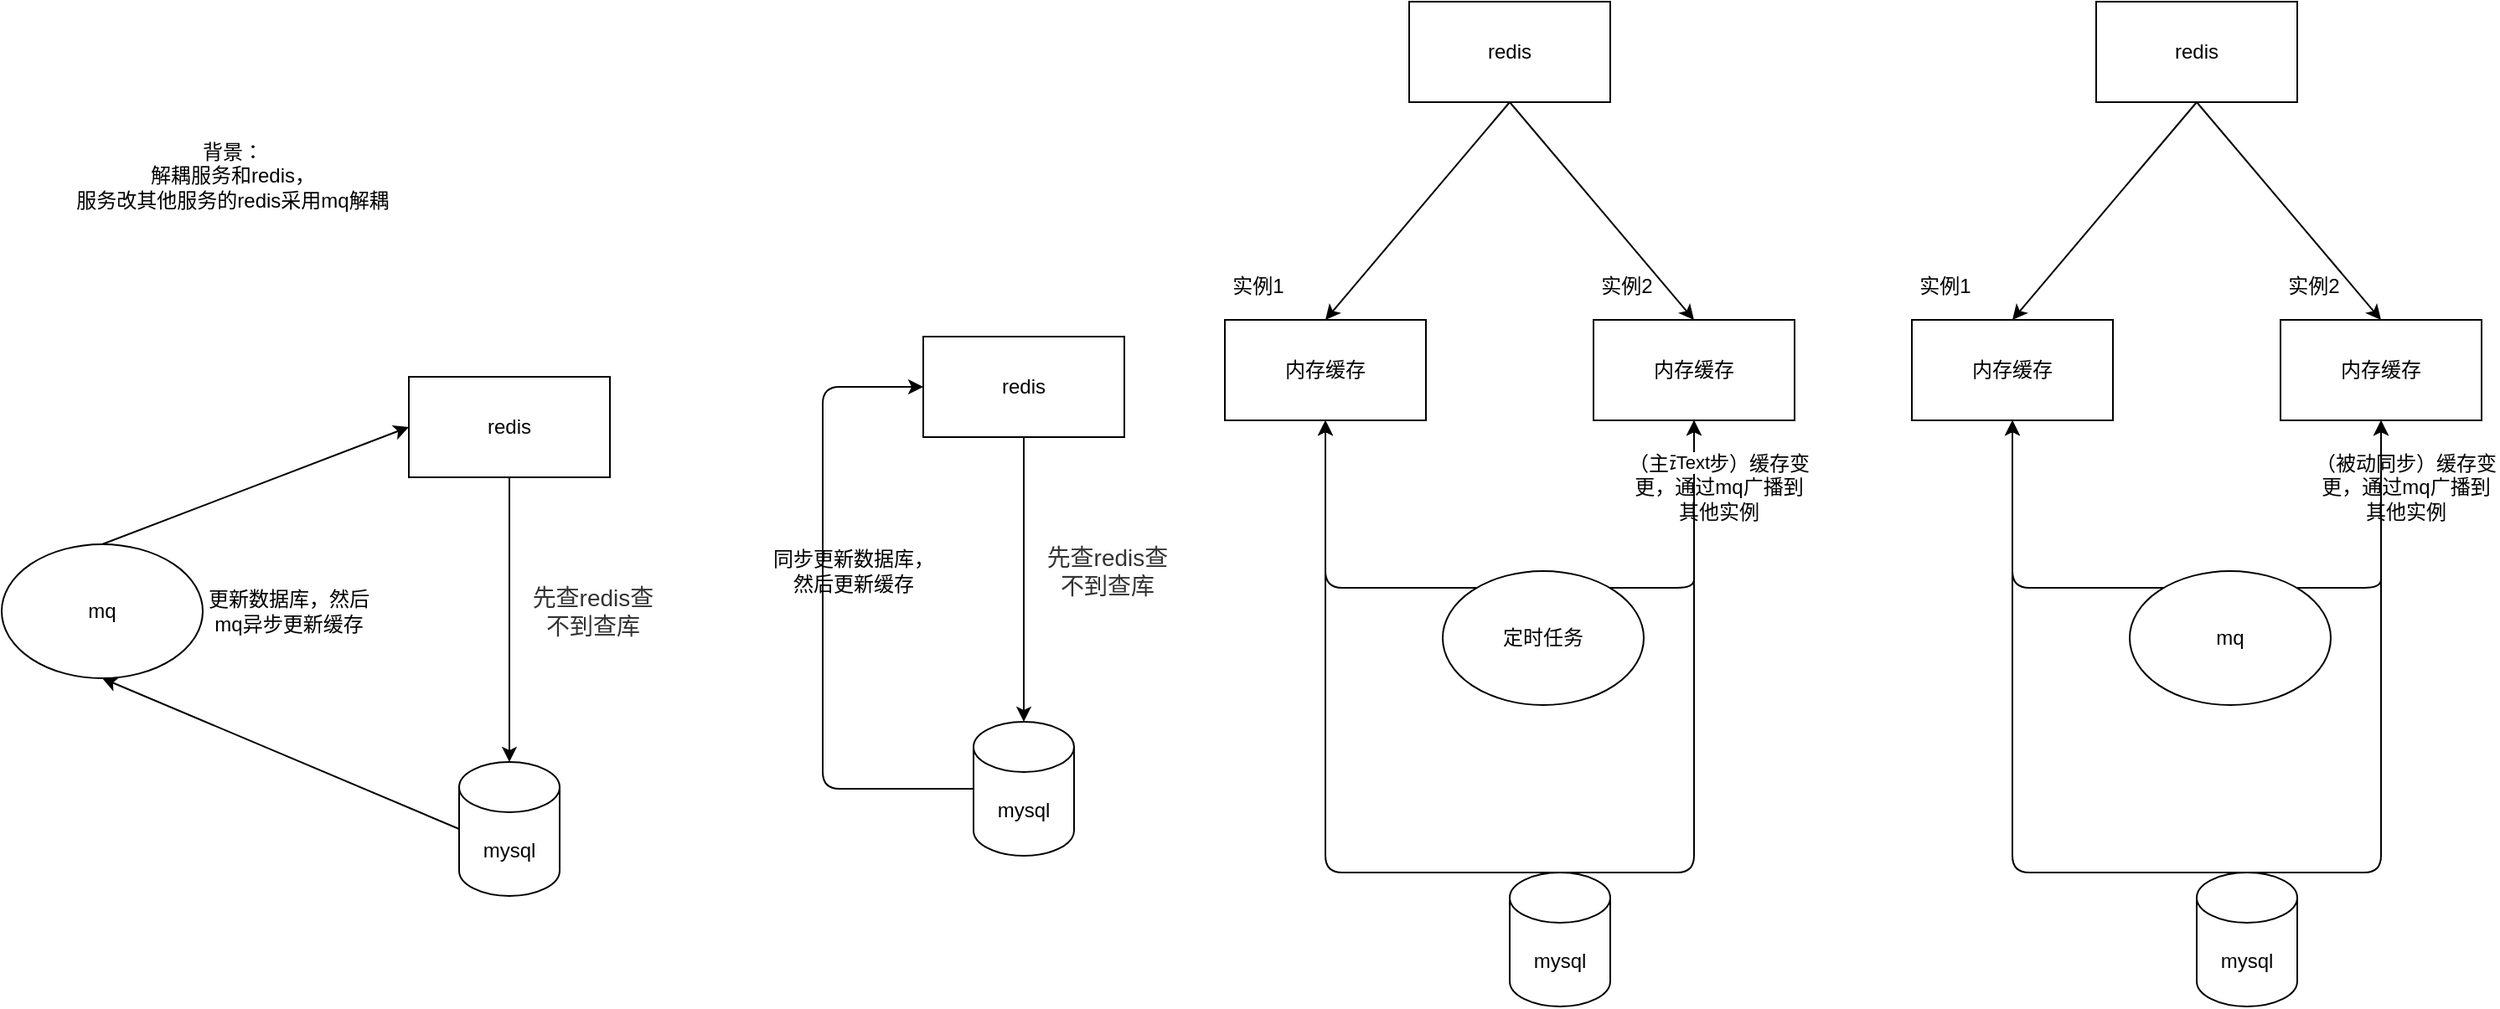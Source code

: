 <mxfile version="13.9.9" type="device"><diagram id="KglYe04_Cfz8FGZ9lT6f" name="第 1 页"><mxGraphModel dx="3327" dy="967" grid="1" gridSize="10" guides="1" tooltips="1" connect="1" arrows="1" fold="1" page="1" pageScale="1" pageWidth="827" pageHeight="1169" math="0" shadow="0"><root><mxCell id="0"/><mxCell id="1" parent="0"/><mxCell id="Zs5vVt6cLyqxgf1kSiWn-7" value="内存缓存" style="rounded=0;whiteSpace=wrap;html=1;" vertex="1" parent="1"><mxGeometry x="470" y="240" width="120" height="60" as="geometry"/></mxCell><mxCell id="Zs5vVt6cLyqxgf1kSiWn-8" value="mq" style="ellipse;whiteSpace=wrap;html=1;" vertex="1" parent="1"><mxGeometry x="380" y="390" width="120" height="80" as="geometry"/></mxCell><mxCell id="Zs5vVt6cLyqxgf1kSiWn-9" value="内存缓存" style="rounded=0;whiteSpace=wrap;html=1;" vertex="1" parent="1"><mxGeometry x="250" y="240" width="120" height="60" as="geometry"/></mxCell><mxCell id="Zs5vVt6cLyqxgf1kSiWn-10" value="" style="endArrow=classic;html=1;entryX=0.5;entryY=1;entryDx=0;entryDy=0;" edge="1" parent="1" target="Zs5vVt6cLyqxgf1kSiWn-9"><mxGeometry width="50" height="50" relative="1" as="geometry"><mxPoint x="400" y="400" as="sourcePoint"/><mxPoint x="450" y="350" as="targetPoint"/><Array as="points"><mxPoint x="310" y="400"/></Array></mxGeometry></mxCell><mxCell id="Zs5vVt6cLyqxgf1kSiWn-11" value="" style="endArrow=classic;html=1;entryX=0.5;entryY=1;entryDx=0;entryDy=0;exitX=0.833;exitY=0.125;exitDx=0;exitDy=0;exitPerimeter=0;" edge="1" parent="1" source="Zs5vVt6cLyqxgf1kSiWn-8" target="Zs5vVt6cLyqxgf1kSiWn-7"><mxGeometry width="50" height="50" relative="1" as="geometry"><mxPoint x="480" y="403" as="sourcePoint"/><mxPoint x="590" y="330" as="targetPoint"/><Array as="points"><mxPoint x="530" y="400"/><mxPoint x="530" y="390"/></Array></mxGeometry></mxCell><mxCell id="Zs5vVt6cLyqxgf1kSiWn-12" value="（被动同步）缓存变更，通过mq广播到其他实例" style="text;html=1;strokeColor=none;fillColor=none;align=center;verticalAlign=middle;whiteSpace=wrap;rounded=0;" vertex="1" parent="1"><mxGeometry x="490" y="330" width="110" height="20" as="geometry"/></mxCell><mxCell id="Zs5vVt6cLyqxgf1kSiWn-14" value="mysql" style="shape=cylinder3;whiteSpace=wrap;html=1;boundedLbl=1;backgroundOutline=1;size=15;" vertex="1" parent="1"><mxGeometry x="420" y="570" width="60" height="80" as="geometry"/></mxCell><mxCell id="Zs5vVt6cLyqxgf1kSiWn-15" value="" style="endArrow=classic;html=1;exitX=0.5;exitY=0;exitDx=0;exitDy=0;exitPerimeter=0;" edge="1" parent="1" source="Zs5vVt6cLyqxgf1kSiWn-14"><mxGeometry width="50" height="50" relative="1" as="geometry"><mxPoint x="460" y="520" as="sourcePoint"/><mxPoint x="530" y="300" as="targetPoint"/><Array as="points"><mxPoint x="530" y="570"/></Array></mxGeometry></mxCell><mxCell id="Zs5vVt6cLyqxgf1kSiWn-16" value="" style="endArrow=classic;html=1;entryX=0.5;entryY=1;entryDx=0;entryDy=0;" edge="1" parent="1" target="Zs5vVt6cLyqxgf1kSiWn-9"><mxGeometry width="50" height="50" relative="1" as="geometry"><mxPoint x="450" y="570" as="sourcePoint"/><mxPoint x="290" y="400" as="targetPoint"/><Array as="points"><mxPoint x="310" y="570"/></Array></mxGeometry></mxCell><mxCell id="Zs5vVt6cLyqxgf1kSiWn-18" value="实例1" style="text;html=1;strokeColor=none;fillColor=none;align=center;verticalAlign=middle;whiteSpace=wrap;rounded=0;" vertex="1" parent="1"><mxGeometry x="250" y="210" width="40" height="20" as="geometry"/></mxCell><mxCell id="Zs5vVt6cLyqxgf1kSiWn-19" value="实例2" style="text;html=1;strokeColor=none;fillColor=none;align=center;verticalAlign=middle;whiteSpace=wrap;rounded=0;" vertex="1" parent="1"><mxGeometry x="470" y="210" width="40" height="20" as="geometry"/></mxCell><mxCell id="Zs5vVt6cLyqxgf1kSiWn-21" value="redis" style="rounded=0;whiteSpace=wrap;html=1;" vertex="1" parent="1"><mxGeometry x="-340" y="250" width="120" height="60" as="geometry"/></mxCell><mxCell id="Zs5vVt6cLyqxgf1kSiWn-22" value="mysql" style="shape=cylinder3;whiteSpace=wrap;html=1;boundedLbl=1;backgroundOutline=1;size=15;" vertex="1" parent="1"><mxGeometry x="-310" y="480" width="60" height="80" as="geometry"/></mxCell><mxCell id="Zs5vVt6cLyqxgf1kSiWn-23" value="" style="endArrow=classic;html=1;exitX=0.5;exitY=1;exitDx=0;exitDy=0;" edge="1" parent="1" source="Zs5vVt6cLyqxgf1kSiWn-21" target="Zs5vVt6cLyqxgf1kSiWn-22"><mxGeometry width="50" height="50" relative="1" as="geometry"><mxPoint x="-190" y="410" as="sourcePoint"/><mxPoint x="-140" y="360" as="targetPoint"/></mxGeometry></mxCell><mxCell id="Zs5vVt6cLyqxgf1kSiWn-24" value="&lt;span style=&quot;color: rgb(51 , 51 , 51) ; font-family: &amp;#34;helvetica neue&amp;#34; , &amp;#34;helvetica&amp;#34; , &amp;#34;pingfang sc&amp;#34; , &amp;#34;tahoma&amp;#34; , &amp;#34;arial&amp;#34; , sans-serif , ; font-size: 14px ; background-color: rgb(255 , 255 , 255)&quot;&gt;先查redis查不到查库&lt;/span&gt;" style="text;html=1;strokeColor=none;fillColor=none;align=center;verticalAlign=middle;whiteSpace=wrap;rounded=0;" vertex="1" parent="1"><mxGeometry x="-270" y="380" width="80" height="20" as="geometry"/></mxCell><mxCell id="Zs5vVt6cLyqxgf1kSiWn-25" value="同步更新数据库，然后更新缓存" style="text;html=1;strokeColor=none;fillColor=none;align=center;verticalAlign=middle;whiteSpace=wrap;rounded=0;" vertex="1" parent="1"><mxGeometry x="-433" y="380" width="103" height="20" as="geometry"/></mxCell><mxCell id="Zs5vVt6cLyqxgf1kSiWn-26" value="redis" style="rounded=0;whiteSpace=wrap;html=1;" vertex="1" parent="1"><mxGeometry x="-647" y="274" width="120" height="60" as="geometry"/></mxCell><mxCell id="Zs5vVt6cLyqxgf1kSiWn-27" value="mysql" style="shape=cylinder3;whiteSpace=wrap;html=1;boundedLbl=1;backgroundOutline=1;size=15;" vertex="1" parent="1"><mxGeometry x="-617" y="504" width="60" height="80" as="geometry"/></mxCell><mxCell id="Zs5vVt6cLyqxgf1kSiWn-28" value="" style="endArrow=classic;html=1;exitX=0.5;exitY=1;exitDx=0;exitDy=0;" edge="1" parent="1" source="Zs5vVt6cLyqxgf1kSiWn-26" target="Zs5vVt6cLyqxgf1kSiWn-27"><mxGeometry width="50" height="50" relative="1" as="geometry"><mxPoint x="-497" y="434" as="sourcePoint"/><mxPoint x="-447" y="384" as="targetPoint"/></mxGeometry></mxCell><mxCell id="Zs5vVt6cLyqxgf1kSiWn-29" value="&lt;span style=&quot;color: rgb(51 , 51 , 51) ; font-family: &amp;#34;helvetica neue&amp;#34; , &amp;#34;helvetica&amp;#34; , &amp;#34;pingfang sc&amp;#34; , &amp;#34;tahoma&amp;#34; , &amp;#34;arial&amp;#34; , sans-serif , ; font-size: 14px ; background-color: rgb(255 , 255 , 255)&quot;&gt;先查redis查不到查库&lt;/span&gt;" style="text;html=1;strokeColor=none;fillColor=none;align=center;verticalAlign=middle;whiteSpace=wrap;rounded=0;" vertex="1" parent="1"><mxGeometry x="-577" y="404" width="80" height="20" as="geometry"/></mxCell><mxCell id="Zs5vVt6cLyqxgf1kSiWn-30" value="更新数据库，然后mq异步更新缓存&lt;br&gt;" style="text;html=1;strokeColor=none;fillColor=none;align=center;verticalAlign=middle;whiteSpace=wrap;rounded=0;" vertex="1" parent="1"><mxGeometry x="-770" y="404" width="103" height="20" as="geometry"/></mxCell><mxCell id="Zs5vVt6cLyqxgf1kSiWn-31" value="mq" style="ellipse;whiteSpace=wrap;html=1;" vertex="1" parent="1"><mxGeometry x="-890" y="374" width="120" height="80" as="geometry"/></mxCell><mxCell id="Zs5vVt6cLyqxgf1kSiWn-32" value="" style="endArrow=classic;html=1;exitX=0;exitY=0.5;exitDx=0;exitDy=0;exitPerimeter=0;entryX=0.5;entryY=1;entryDx=0;entryDy=0;" edge="1" parent="1" source="Zs5vVt6cLyqxgf1kSiWn-27" target="Zs5vVt6cLyqxgf1kSiWn-31"><mxGeometry width="50" height="50" relative="1" as="geometry"><mxPoint x="-880" y="354" as="sourcePoint"/><mxPoint x="-830" y="304" as="targetPoint"/></mxGeometry></mxCell><mxCell id="Zs5vVt6cLyqxgf1kSiWn-33" value="" style="endArrow=classic;html=1;exitX=0.5;exitY=0;exitDx=0;exitDy=0;entryX=0;entryY=0.5;entryDx=0;entryDy=0;" edge="1" parent="1" source="Zs5vVt6cLyqxgf1kSiWn-31" target="Zs5vVt6cLyqxgf1kSiWn-26"><mxGeometry width="50" height="50" relative="1" as="geometry"><mxPoint x="-770" y="334" as="sourcePoint"/><mxPoint x="-720" y="284" as="targetPoint"/></mxGeometry></mxCell><mxCell id="Zs5vVt6cLyqxgf1kSiWn-34" value="" style="endArrow=classic;html=1;exitX=0;exitY=0.5;exitDx=0;exitDy=0;exitPerimeter=0;entryX=0;entryY=0.5;entryDx=0;entryDy=0;" edge="1" parent="1" source="Zs5vVt6cLyqxgf1kSiWn-22" target="Zs5vVt6cLyqxgf1kSiWn-21"><mxGeometry width="50" height="50" relative="1" as="geometry"><mxPoint x="-340" y="510" as="sourcePoint"/><mxPoint x="-290" y="460" as="targetPoint"/><Array as="points"><mxPoint x="-400" y="520"/><mxPoint x="-400" y="280"/></Array></mxGeometry></mxCell><mxCell id="Zs5vVt6cLyqxgf1kSiWn-35" value="背景：&lt;br&gt;解耦服务和redis，&lt;br&gt;服务改其他服务的redis采用mq解耦" style="text;html=1;strokeColor=none;fillColor=none;align=center;verticalAlign=middle;whiteSpace=wrap;rounded=0;" vertex="1" parent="1"><mxGeometry x="-847" y="144" width="190" height="20" as="geometry"/></mxCell><mxCell id="Zs5vVt6cLyqxgf1kSiWn-46" value="redis" style="rounded=0;whiteSpace=wrap;html=1;" vertex="1" parent="1"><mxGeometry x="360" y="50" width="120" height="60" as="geometry"/></mxCell><mxCell id="Zs5vVt6cLyqxgf1kSiWn-47" value="" style="endArrow=classic;html=1;exitX=0.5;exitY=1;exitDx=0;exitDy=0;entryX=0.5;entryY=0;entryDx=0;entryDy=0;" edge="1" parent="1" source="Zs5vVt6cLyqxgf1kSiWn-46" target="Zs5vVt6cLyqxgf1kSiWn-9"><mxGeometry width="50" height="50" relative="1" as="geometry"><mxPoint x="430" y="170" as="sourcePoint"/><mxPoint x="480" y="120" as="targetPoint"/></mxGeometry></mxCell><mxCell id="Zs5vVt6cLyqxgf1kSiWn-48" value="" style="endArrow=classic;html=1;exitX=0.5;exitY=1;exitDx=0;exitDy=0;entryX=0.5;entryY=0;entryDx=0;entryDy=0;" edge="1" parent="1" source="Zs5vVt6cLyqxgf1kSiWn-46" target="Zs5vVt6cLyqxgf1kSiWn-7"><mxGeometry width="50" height="50" relative="1" as="geometry"><mxPoint x="560" y="190" as="sourcePoint"/><mxPoint x="610" y="140" as="targetPoint"/></mxGeometry></mxCell><mxCell id="Zs5vVt6cLyqxgf1kSiWn-49" value="内存缓存" style="rounded=0;whiteSpace=wrap;html=1;" vertex="1" parent="1"><mxGeometry x="60" y="240" width="120" height="60" as="geometry"/></mxCell><mxCell id="Zs5vVt6cLyqxgf1kSiWn-50" value="定时任务" style="ellipse;whiteSpace=wrap;html=1;" vertex="1" parent="1"><mxGeometry x="-30" y="390" width="120" height="80" as="geometry"/></mxCell><mxCell id="Zs5vVt6cLyqxgf1kSiWn-51" value="内存缓存" style="rounded=0;whiteSpace=wrap;html=1;" vertex="1" parent="1"><mxGeometry x="-160" y="240" width="120" height="60" as="geometry"/></mxCell><mxCell id="Zs5vVt6cLyqxgf1kSiWn-52" value="" style="endArrow=classic;html=1;entryX=0.5;entryY=1;entryDx=0;entryDy=0;" edge="1" parent="1" target="Zs5vVt6cLyqxgf1kSiWn-51"><mxGeometry width="50" height="50" relative="1" as="geometry"><mxPoint x="-10" y="400" as="sourcePoint"/><mxPoint x="40" y="350" as="targetPoint"/><Array as="points"><mxPoint x="-100" y="400"/></Array></mxGeometry></mxCell><mxCell id="Zs5vVt6cLyqxgf1kSiWn-53" value="" style="endArrow=classic;html=1;entryX=0.5;entryY=1;entryDx=0;entryDy=0;exitX=0.833;exitY=0.125;exitDx=0;exitDy=0;exitPerimeter=0;" edge="1" parent="1" source="Zs5vVt6cLyqxgf1kSiWn-50" target="Zs5vVt6cLyqxgf1kSiWn-49"><mxGeometry width="50" height="50" relative="1" as="geometry"><mxPoint x="70" y="403" as="sourcePoint"/><mxPoint x="180" y="330" as="targetPoint"/><Array as="points"><mxPoint x="120" y="400"/><mxPoint x="120" y="390"/></Array></mxGeometry></mxCell><mxCell id="Zs5vVt6cLyqxgf1kSiWn-54" value="（主动同步）缓存变更，通过mq广播到其他实例" style="text;html=1;strokeColor=none;fillColor=none;align=center;verticalAlign=middle;whiteSpace=wrap;rounded=0;" vertex="1" parent="1"><mxGeometry x="80" y="330" width="110" height="20" as="geometry"/></mxCell><mxCell id="Zs5vVt6cLyqxgf1kSiWn-55" value="mysql" style="shape=cylinder3;whiteSpace=wrap;html=1;boundedLbl=1;backgroundOutline=1;size=15;" vertex="1" parent="1"><mxGeometry x="10" y="570" width="60" height="80" as="geometry"/></mxCell><mxCell id="Zs5vVt6cLyqxgf1kSiWn-56" value="" style="endArrow=classic;html=1;exitX=0.5;exitY=0;exitDx=0;exitDy=0;exitPerimeter=0;" edge="1" parent="1" source="Zs5vVt6cLyqxgf1kSiWn-55"><mxGeometry width="50" height="50" relative="1" as="geometry"><mxPoint x="50" y="520" as="sourcePoint"/><mxPoint x="120" y="300" as="targetPoint"/><Array as="points"><mxPoint x="120" y="570"/></Array></mxGeometry></mxCell><mxCell id="Zs5vVt6cLyqxgf1kSiWn-63" value="Text" style="edgeLabel;html=1;align=center;verticalAlign=middle;resizable=0;points=[];" vertex="1" connectable="0" parent="Zs5vVt6cLyqxgf1kSiWn-56"><mxGeometry x="0.857" y="1" relative="1" as="geometry"><mxPoint as="offset"/></mxGeometry></mxCell><mxCell id="Zs5vVt6cLyqxgf1kSiWn-57" value="" style="endArrow=classic;html=1;entryX=0.5;entryY=1;entryDx=0;entryDy=0;" edge="1" parent="1" target="Zs5vVt6cLyqxgf1kSiWn-51"><mxGeometry width="50" height="50" relative="1" as="geometry"><mxPoint x="40" y="570" as="sourcePoint"/><mxPoint x="-120" y="400" as="targetPoint"/><Array as="points"><mxPoint x="-100" y="570"/></Array></mxGeometry></mxCell><mxCell id="Zs5vVt6cLyqxgf1kSiWn-58" value="实例1" style="text;html=1;strokeColor=none;fillColor=none;align=center;verticalAlign=middle;whiteSpace=wrap;rounded=0;" vertex="1" parent="1"><mxGeometry x="-160" y="210" width="40" height="20" as="geometry"/></mxCell><mxCell id="Zs5vVt6cLyqxgf1kSiWn-59" value="实例2" style="text;html=1;strokeColor=none;fillColor=none;align=center;verticalAlign=middle;whiteSpace=wrap;rounded=0;" vertex="1" parent="1"><mxGeometry x="60" y="210" width="40" height="20" as="geometry"/></mxCell><mxCell id="Zs5vVt6cLyqxgf1kSiWn-60" value="redis" style="rounded=0;whiteSpace=wrap;html=1;" vertex="1" parent="1"><mxGeometry x="-50" y="50" width="120" height="60" as="geometry"/></mxCell><mxCell id="Zs5vVt6cLyqxgf1kSiWn-61" value="" style="endArrow=classic;html=1;exitX=0.5;exitY=1;exitDx=0;exitDy=0;entryX=0.5;entryY=0;entryDx=0;entryDy=0;" edge="1" parent="1" source="Zs5vVt6cLyqxgf1kSiWn-60" target="Zs5vVt6cLyqxgf1kSiWn-51"><mxGeometry width="50" height="50" relative="1" as="geometry"><mxPoint x="20" y="170" as="sourcePoint"/><mxPoint x="70" y="120" as="targetPoint"/></mxGeometry></mxCell><mxCell id="Zs5vVt6cLyqxgf1kSiWn-62" value="" style="endArrow=classic;html=1;exitX=0.5;exitY=1;exitDx=0;exitDy=0;entryX=0.5;entryY=0;entryDx=0;entryDy=0;" edge="1" parent="1" source="Zs5vVt6cLyqxgf1kSiWn-60" target="Zs5vVt6cLyqxgf1kSiWn-49"><mxGeometry width="50" height="50" relative="1" as="geometry"><mxPoint x="150" y="190" as="sourcePoint"/><mxPoint x="200" y="140" as="targetPoint"/></mxGeometry></mxCell></root></mxGraphModel></diagram></mxfile>